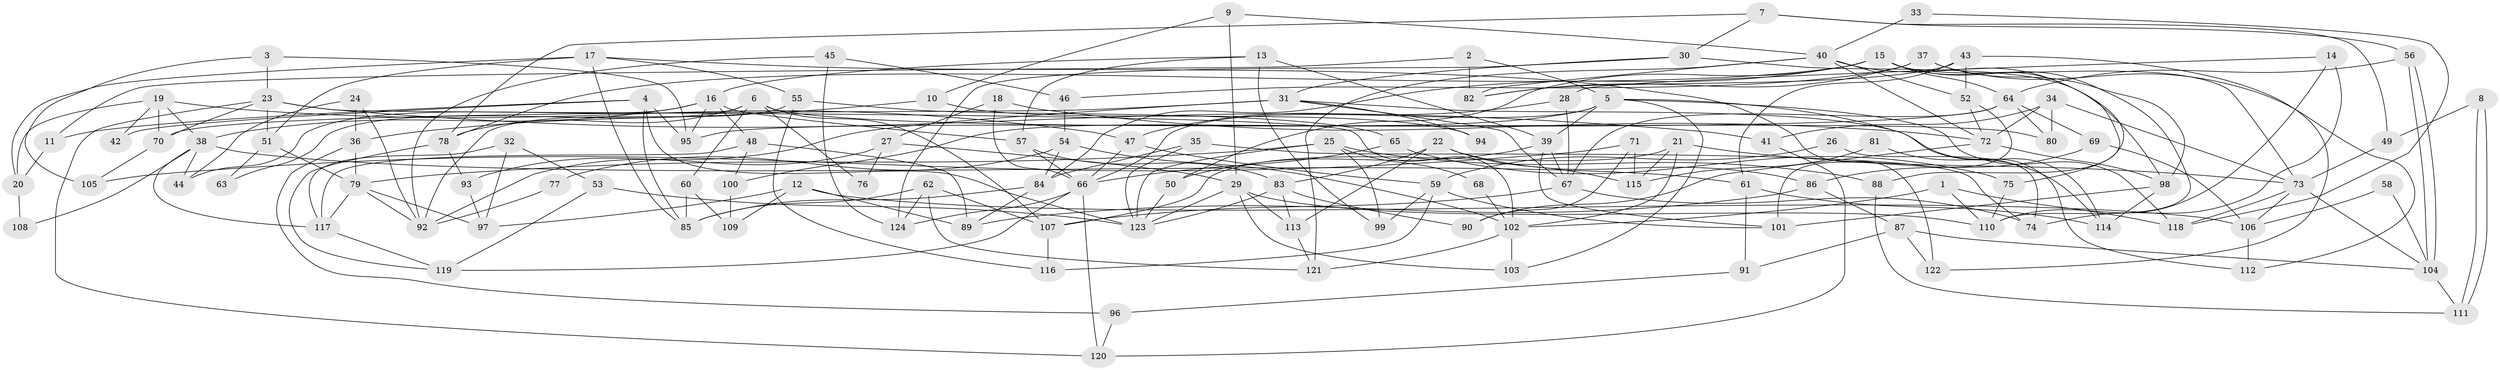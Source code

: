 // coarse degree distribution, {8: 0.06172839506172839, 5: 0.24691358024691357, 3: 0.16049382716049382, 7: 0.09876543209876543, 9: 0.012345679012345678, 4: 0.2222222222222222, 6: 0.1111111111111111, 2: 0.06172839506172839, 10: 0.024691358024691357}
// Generated by graph-tools (version 1.1) at 2025/41/03/06/25 10:41:56]
// undirected, 124 vertices, 248 edges
graph export_dot {
graph [start="1"]
  node [color=gray90,style=filled];
  1;
  2;
  3;
  4;
  5;
  6;
  7;
  8;
  9;
  10;
  11;
  12;
  13;
  14;
  15;
  16;
  17;
  18;
  19;
  20;
  21;
  22;
  23;
  24;
  25;
  26;
  27;
  28;
  29;
  30;
  31;
  32;
  33;
  34;
  35;
  36;
  37;
  38;
  39;
  40;
  41;
  42;
  43;
  44;
  45;
  46;
  47;
  48;
  49;
  50;
  51;
  52;
  53;
  54;
  55;
  56;
  57;
  58;
  59;
  60;
  61;
  62;
  63;
  64;
  65;
  66;
  67;
  68;
  69;
  70;
  71;
  72;
  73;
  74;
  75;
  76;
  77;
  78;
  79;
  80;
  81;
  82;
  83;
  84;
  85;
  86;
  87;
  88;
  89;
  90;
  91;
  92;
  93;
  94;
  95;
  96;
  97;
  98;
  99;
  100;
  101;
  102;
  103;
  104;
  105;
  106;
  107;
  108;
  109;
  110;
  111;
  112;
  113;
  114;
  115;
  116;
  117;
  118;
  119;
  120;
  121;
  122;
  123;
  124;
  1 -- 102;
  1 -- 110;
  1 -- 118;
  2 -- 5;
  2 -- 82;
  2 -- 11;
  3 -- 105;
  3 -- 23;
  3 -- 95;
  4 -- 95;
  4 -- 123;
  4 -- 11;
  4 -- 42;
  4 -- 85;
  5 -- 118;
  5 -- 66;
  5 -- 39;
  5 -- 100;
  5 -- 103;
  5 -- 112;
  6 -- 78;
  6 -- 80;
  6 -- 60;
  6 -- 63;
  6 -- 76;
  6 -- 107;
  7 -- 56;
  7 -- 78;
  7 -- 30;
  7 -- 49;
  8 -- 111;
  8 -- 111;
  8 -- 49;
  9 -- 40;
  9 -- 29;
  9 -- 10;
  10 -- 36;
  10 -- 94;
  11 -- 20;
  12 -- 97;
  12 -- 109;
  12 -- 89;
  12 -- 106;
  13 -- 39;
  13 -- 57;
  13 -- 16;
  13 -- 99;
  14 -- 28;
  14 -- 110;
  14 -- 74;
  15 -- 50;
  15 -- 73;
  15 -- 64;
  15 -- 78;
  15 -- 84;
  15 -- 88;
  15 -- 110;
  16 -- 95;
  16 -- 38;
  16 -- 44;
  16 -- 48;
  16 -- 57;
  17 -- 51;
  17 -- 85;
  17 -- 20;
  17 -- 55;
  17 -- 122;
  18 -- 72;
  18 -- 66;
  18 -- 27;
  19 -- 20;
  19 -- 38;
  19 -- 42;
  19 -- 47;
  19 -- 70;
  20 -- 108;
  21 -- 107;
  21 -- 73;
  21 -- 102;
  21 -- 115;
  22 -- 113;
  22 -- 83;
  22 -- 86;
  22 -- 115;
  23 -- 102;
  23 -- 70;
  23 -- 41;
  23 -- 51;
  23 -- 120;
  24 -- 92;
  24 -- 44;
  24 -- 36;
  25 -- 88;
  25 -- 123;
  25 -- 68;
  25 -- 79;
  25 -- 99;
  26 -- 74;
  26 -- 59;
  27 -- 92;
  27 -- 29;
  27 -- 76;
  28 -- 47;
  28 -- 67;
  29 -- 110;
  29 -- 103;
  29 -- 113;
  29 -- 123;
  30 -- 98;
  30 -- 31;
  30 -- 124;
  31 -- 67;
  31 -- 70;
  31 -- 93;
  31 -- 94;
  31 -- 114;
  32 -- 53;
  32 -- 117;
  32 -- 97;
  33 -- 118;
  33 -- 40;
  34 -- 41;
  34 -- 72;
  34 -- 73;
  34 -- 80;
  35 -- 84;
  35 -- 74;
  35 -- 123;
  36 -- 79;
  36 -- 96;
  37 -- 112;
  37 -- 98;
  37 -- 46;
  37 -- 82;
  38 -- 117;
  38 -- 44;
  38 -- 61;
  38 -- 108;
  39 -- 101;
  39 -- 50;
  39 -- 67;
  40 -- 121;
  40 -- 82;
  40 -- 52;
  40 -- 72;
  40 -- 75;
  41 -- 120;
  43 -- 52;
  43 -- 122;
  43 -- 61;
  43 -- 82;
  45 -- 46;
  45 -- 124;
  45 -- 92;
  46 -- 54;
  47 -- 66;
  47 -- 59;
  48 -- 117;
  48 -- 89;
  48 -- 100;
  49 -- 73;
  50 -- 123;
  51 -- 79;
  51 -- 63;
  52 -- 101;
  52 -- 72;
  53 -- 119;
  53 -- 123;
  54 -- 102;
  54 -- 84;
  54 -- 77;
  55 -- 116;
  55 -- 65;
  55 -- 92;
  56 -- 104;
  56 -- 104;
  56 -- 64;
  57 -- 83;
  57 -- 66;
  58 -- 106;
  58 -- 104;
  59 -- 99;
  59 -- 101;
  59 -- 116;
  60 -- 85;
  60 -- 109;
  61 -- 91;
  61 -- 114;
  62 -- 85;
  62 -- 107;
  62 -- 121;
  62 -- 124;
  64 -- 69;
  64 -- 67;
  64 -- 80;
  64 -- 95;
  65 -- 66;
  65 -- 75;
  66 -- 124;
  66 -- 119;
  66 -- 120;
  67 -- 74;
  67 -- 107;
  68 -- 102;
  69 -- 106;
  69 -- 86;
  70 -- 105;
  71 -- 90;
  71 -- 115;
  71 -- 105;
  72 -- 90;
  72 -- 98;
  73 -- 104;
  73 -- 106;
  73 -- 118;
  75 -- 110;
  77 -- 92;
  78 -- 93;
  78 -- 119;
  79 -- 92;
  79 -- 97;
  79 -- 117;
  81 -- 114;
  81 -- 115;
  83 -- 113;
  83 -- 123;
  83 -- 90;
  84 -- 89;
  84 -- 85;
  86 -- 89;
  86 -- 87;
  87 -- 91;
  87 -- 104;
  87 -- 122;
  88 -- 111;
  91 -- 96;
  93 -- 97;
  96 -- 120;
  98 -- 114;
  98 -- 101;
  100 -- 109;
  102 -- 103;
  102 -- 121;
  104 -- 111;
  106 -- 112;
  107 -- 116;
  113 -- 121;
  117 -- 119;
}
